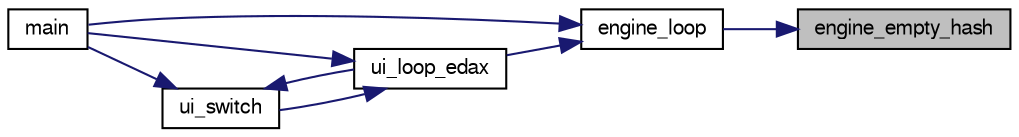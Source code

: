 digraph "engine_empty_hash"
{
 // LATEX_PDF_SIZE
  bgcolor="transparent";
  edge [fontname="FreeSans",fontsize="10",labelfontname="FreeSans",labelfontsize="10"];
  node [fontname="FreeSans",fontsize="10",shape=record];
  rankdir="RL";
  Node1 [label="engine_empty_hash",height=0.2,width=0.4,color="black", fillcolor="grey75", style="filled", fontcolor="black",tooltip="Empty (ie completely clear) the engine hash table."];
  Node1 -> Node2 [dir="back",color="midnightblue",fontsize="10",style="solid",fontname="FreeSans"];
  Node2 [label="engine_loop",height=0.2,width=0.4,color="black",URL="$cassio_8c.html#a3c5b977358cdb105de103ac2c2829f01",tooltip="Loop event."];
  Node2 -> Node3 [dir="back",color="midnightblue",fontsize="10",style="solid",fontname="FreeSans"];
  Node3 [label="main",height=0.2,width=0.4,color="black",URL="$main_8c.html#a3c04138a5bfe5d72780bb7e82a18e627",tooltip="edax main function."];
  Node2 -> Node4 [dir="back",color="midnightblue",fontsize="10",style="solid",fontname="FreeSans"];
  Node4 [label="ui_loop_edax",height=0.2,width=0.4,color="black",URL="$edax_8c.html#a2354b96c7688bae32bedb6203d672f50",tooltip="Loop event."];
  Node4 -> Node3 [dir="back",color="midnightblue",fontsize="10",style="solid",fontname="FreeSans"];
  Node4 -> Node5 [dir="back",color="midnightblue",fontsize="10",style="solid",fontname="FreeSans"];
  Node5 [label="ui_switch",height=0.2,width=0.4,color="black",URL="$ui_8c.html#a4234d6b0fd690186ef0ec2fc2eba2d4d",tooltip="Switch between different User Interface."];
  Node5 -> Node3 [dir="back",color="midnightblue",fontsize="10",style="solid",fontname="FreeSans"];
  Node5 -> Node4 [dir="back",color="midnightblue",fontsize="10",style="solid",fontname="FreeSans"];
}

